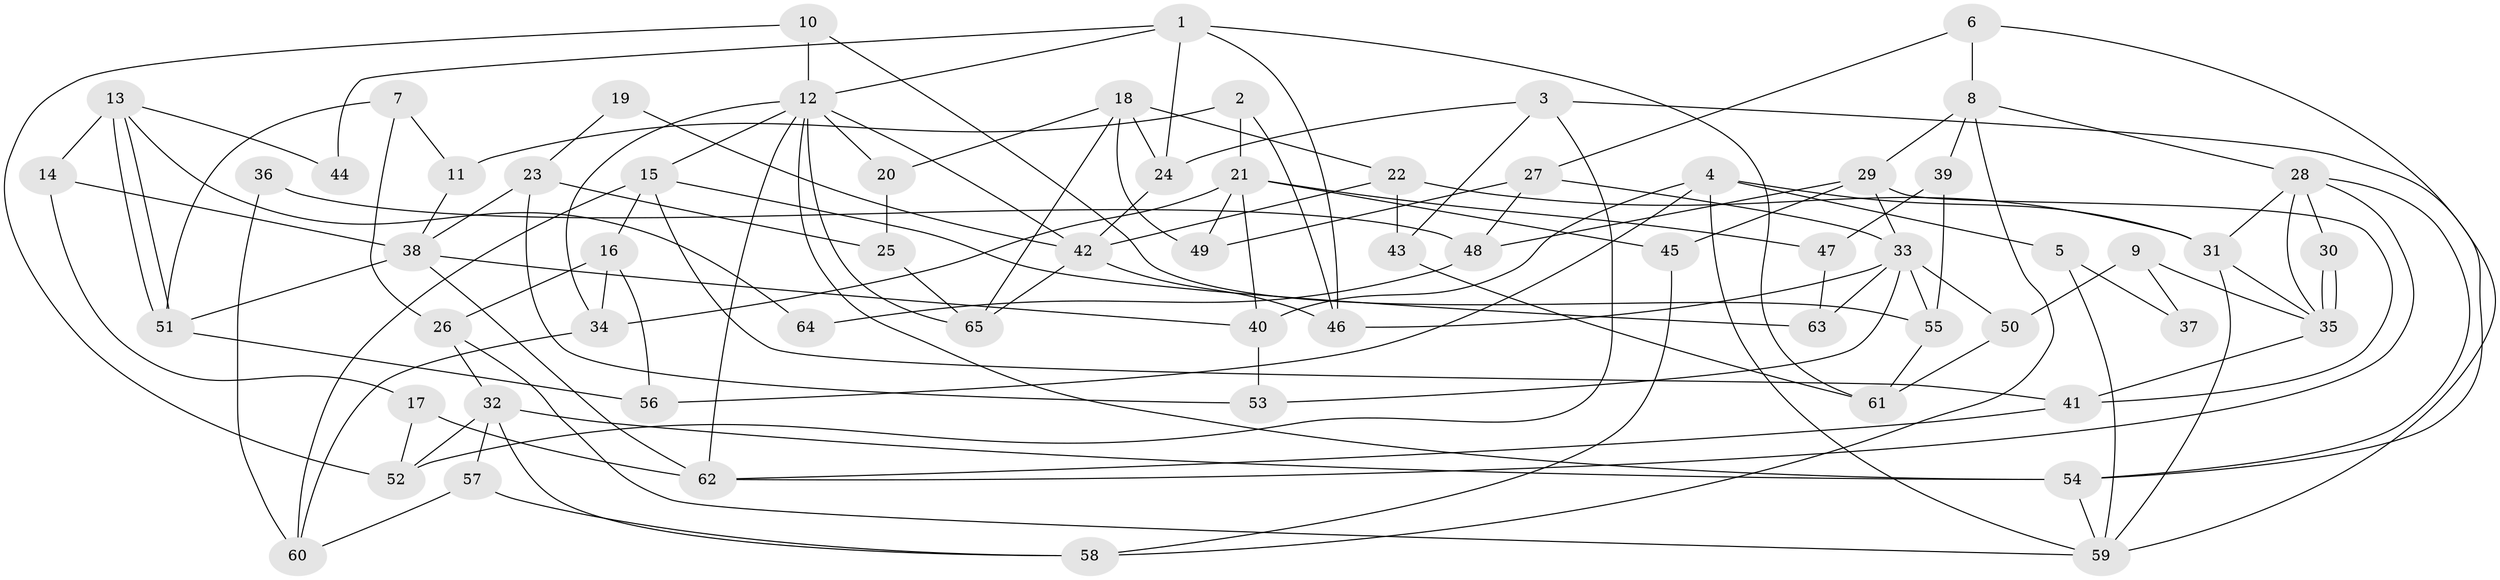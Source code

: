 // coarse degree distribution, {10: 0.07692307692307693, 4: 0.28205128205128205, 3: 0.1794871794871795, 2: 0.1282051282051282, 5: 0.1794871794871795, 6: 0.05128205128205128, 9: 0.02564102564102564, 8: 0.05128205128205128, 7: 0.02564102564102564}
// Generated by graph-tools (version 1.1) at 2025/18/03/04/25 18:18:40]
// undirected, 65 vertices, 130 edges
graph export_dot {
graph [start="1"]
  node [color=gray90,style=filled];
  1;
  2;
  3;
  4;
  5;
  6;
  7;
  8;
  9;
  10;
  11;
  12;
  13;
  14;
  15;
  16;
  17;
  18;
  19;
  20;
  21;
  22;
  23;
  24;
  25;
  26;
  27;
  28;
  29;
  30;
  31;
  32;
  33;
  34;
  35;
  36;
  37;
  38;
  39;
  40;
  41;
  42;
  43;
  44;
  45;
  46;
  47;
  48;
  49;
  50;
  51;
  52;
  53;
  54;
  55;
  56;
  57;
  58;
  59;
  60;
  61;
  62;
  63;
  64;
  65;
  1 -- 46;
  1 -- 12;
  1 -- 24;
  1 -- 44;
  1 -- 61;
  2 -- 21;
  2 -- 11;
  2 -- 46;
  3 -- 24;
  3 -- 59;
  3 -- 43;
  3 -- 52;
  4 -- 31;
  4 -- 59;
  4 -- 5;
  4 -- 40;
  4 -- 56;
  5 -- 59;
  5 -- 37;
  6 -- 54;
  6 -- 8;
  6 -- 27;
  7 -- 26;
  7 -- 51;
  7 -- 11;
  8 -- 29;
  8 -- 28;
  8 -- 39;
  8 -- 58;
  9 -- 35;
  9 -- 50;
  9 -- 37;
  10 -- 52;
  10 -- 12;
  10 -- 55;
  11 -- 38;
  12 -- 54;
  12 -- 42;
  12 -- 15;
  12 -- 20;
  12 -- 34;
  12 -- 62;
  12 -- 65;
  13 -- 51;
  13 -- 51;
  13 -- 14;
  13 -- 44;
  13 -- 64;
  14 -- 38;
  14 -- 17;
  15 -- 60;
  15 -- 16;
  15 -- 41;
  15 -- 63;
  16 -- 56;
  16 -- 26;
  16 -- 34;
  17 -- 62;
  17 -- 52;
  18 -- 20;
  18 -- 24;
  18 -- 22;
  18 -- 49;
  18 -- 65;
  19 -- 23;
  19 -- 42;
  20 -- 25;
  21 -- 49;
  21 -- 34;
  21 -- 40;
  21 -- 45;
  21 -- 47;
  22 -- 43;
  22 -- 31;
  22 -- 42;
  23 -- 38;
  23 -- 53;
  23 -- 25;
  24 -- 42;
  25 -- 65;
  26 -- 59;
  26 -- 32;
  27 -- 33;
  27 -- 48;
  27 -- 49;
  28 -- 35;
  28 -- 62;
  28 -- 30;
  28 -- 31;
  28 -- 54;
  29 -- 41;
  29 -- 33;
  29 -- 45;
  29 -- 48;
  30 -- 35;
  30 -- 35;
  31 -- 35;
  31 -- 59;
  32 -- 58;
  32 -- 52;
  32 -- 54;
  32 -- 57;
  33 -- 55;
  33 -- 46;
  33 -- 50;
  33 -- 53;
  33 -- 63;
  34 -- 60;
  35 -- 41;
  36 -- 60;
  36 -- 48;
  38 -- 62;
  38 -- 40;
  38 -- 51;
  39 -- 47;
  39 -- 55;
  40 -- 53;
  41 -- 62;
  42 -- 65;
  42 -- 46;
  43 -- 61;
  45 -- 58;
  47 -- 63;
  48 -- 64;
  50 -- 61;
  51 -- 56;
  54 -- 59;
  55 -- 61;
  57 -- 58;
  57 -- 60;
}
